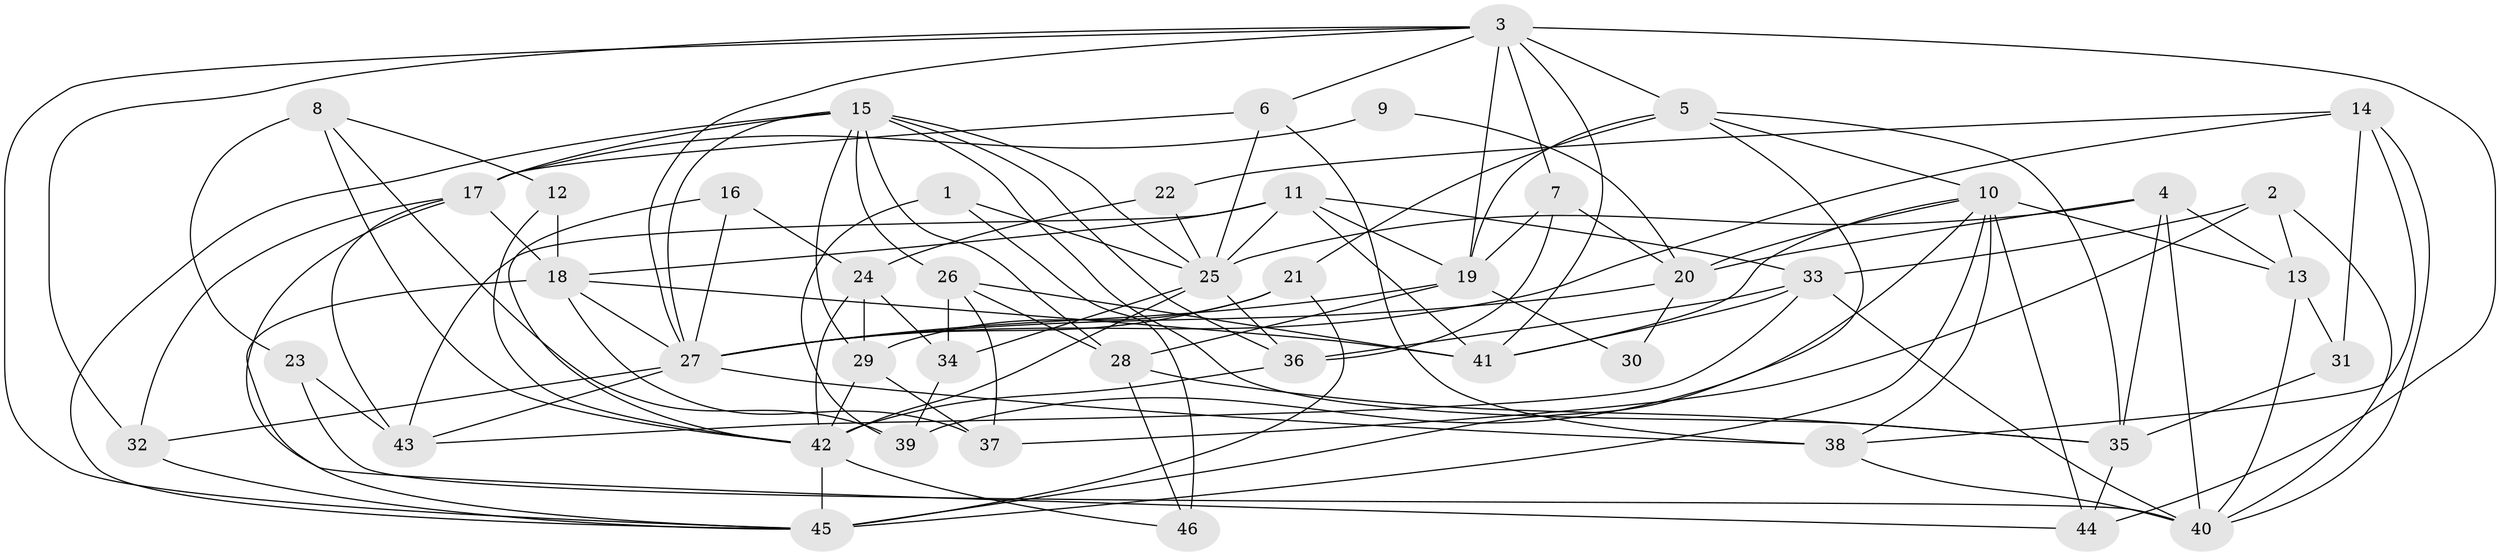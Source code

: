 // original degree distribution, {3: 0.27472527472527475, 2: 0.13186813186813187, 5: 0.16483516483516483, 4: 0.2857142857142857, 7: 0.06593406593406594, 6: 0.06593406593406594, 8: 0.01098901098901099}
// Generated by graph-tools (version 1.1) at 2025/37/03/04/25 23:37:03]
// undirected, 46 vertices, 121 edges
graph export_dot {
  node [color=gray90,style=filled];
  1;
  2;
  3;
  4;
  5;
  6;
  7;
  8;
  9;
  10;
  11;
  12;
  13;
  14;
  15;
  16;
  17;
  18;
  19;
  20;
  21;
  22;
  23;
  24;
  25;
  26;
  27;
  28;
  29;
  30;
  31;
  32;
  33;
  34;
  35;
  36;
  37;
  38;
  39;
  40;
  41;
  42;
  43;
  44;
  45;
  46;
  1 -- 25 [weight=2.0];
  1 -- 39 [weight=1.0];
  1 -- 46 [weight=1.0];
  2 -- 13 [weight=1.0];
  2 -- 33 [weight=1.0];
  2 -- 37 [weight=1.0];
  2 -- 40 [weight=1.0];
  3 -- 5 [weight=1.0];
  3 -- 6 [weight=1.0];
  3 -- 7 [weight=1.0];
  3 -- 19 [weight=1.0];
  3 -- 27 [weight=1.0];
  3 -- 32 [weight=1.0];
  3 -- 41 [weight=2.0];
  3 -- 44 [weight=1.0];
  3 -- 45 [weight=1.0];
  4 -- 13 [weight=1.0];
  4 -- 20 [weight=1.0];
  4 -- 25 [weight=1.0];
  4 -- 35 [weight=1.0];
  4 -- 40 [weight=1.0];
  5 -- 10 [weight=1.0];
  5 -- 19 [weight=1.0];
  5 -- 21 [weight=2.0];
  5 -- 35 [weight=1.0];
  5 -- 45 [weight=1.0];
  6 -- 17 [weight=1.0];
  6 -- 25 [weight=1.0];
  6 -- 38 [weight=1.0];
  7 -- 19 [weight=1.0];
  7 -- 20 [weight=1.0];
  7 -- 36 [weight=1.0];
  8 -- 12 [weight=1.0];
  8 -- 23 [weight=1.0];
  8 -- 39 [weight=1.0];
  8 -- 42 [weight=1.0];
  9 -- 17 [weight=1.0];
  9 -- 20 [weight=2.0];
  10 -- 13 [weight=1.0];
  10 -- 20 [weight=1.0];
  10 -- 38 [weight=3.0];
  10 -- 39 [weight=1.0];
  10 -- 41 [weight=1.0];
  10 -- 44 [weight=1.0];
  10 -- 45 [weight=1.0];
  11 -- 18 [weight=1.0];
  11 -- 19 [weight=1.0];
  11 -- 25 [weight=1.0];
  11 -- 33 [weight=1.0];
  11 -- 41 [weight=1.0];
  11 -- 43 [weight=1.0];
  12 -- 18 [weight=1.0];
  12 -- 42 [weight=1.0];
  13 -- 31 [weight=1.0];
  13 -- 40 [weight=1.0];
  14 -- 22 [weight=1.0];
  14 -- 27 [weight=1.0];
  14 -- 31 [weight=1.0];
  14 -- 38 [weight=1.0];
  14 -- 40 [weight=1.0];
  15 -- 17 [weight=1.0];
  15 -- 25 [weight=2.0];
  15 -- 26 [weight=1.0];
  15 -- 27 [weight=1.0];
  15 -- 28 [weight=1.0];
  15 -- 29 [weight=1.0];
  15 -- 35 [weight=1.0];
  15 -- 36 [weight=1.0];
  15 -- 45 [weight=1.0];
  16 -- 24 [weight=1.0];
  16 -- 27 [weight=1.0];
  16 -- 42 [weight=1.0];
  17 -- 18 [weight=1.0];
  17 -- 32 [weight=1.0];
  17 -- 43 [weight=1.0];
  17 -- 44 [weight=1.0];
  18 -- 27 [weight=1.0];
  18 -- 37 [weight=1.0];
  18 -- 41 [weight=2.0];
  18 -- 45 [weight=1.0];
  19 -- 27 [weight=1.0];
  19 -- 28 [weight=1.0];
  19 -- 30 [weight=1.0];
  20 -- 27 [weight=1.0];
  20 -- 30 [weight=1.0];
  21 -- 27 [weight=1.0];
  21 -- 29 [weight=1.0];
  21 -- 45 [weight=1.0];
  22 -- 24 [weight=2.0];
  22 -- 25 [weight=1.0];
  23 -- 40 [weight=2.0];
  23 -- 43 [weight=1.0];
  24 -- 29 [weight=1.0];
  24 -- 34 [weight=1.0];
  24 -- 42 [weight=1.0];
  25 -- 34 [weight=1.0];
  25 -- 36 [weight=1.0];
  25 -- 42 [weight=1.0];
  26 -- 28 [weight=1.0];
  26 -- 34 [weight=1.0];
  26 -- 37 [weight=1.0];
  26 -- 41 [weight=1.0];
  27 -- 32 [weight=1.0];
  27 -- 38 [weight=1.0];
  27 -- 43 [weight=1.0];
  28 -- 35 [weight=1.0];
  28 -- 46 [weight=1.0];
  29 -- 37 [weight=2.0];
  29 -- 42 [weight=2.0];
  31 -- 35 [weight=1.0];
  32 -- 45 [weight=1.0];
  33 -- 36 [weight=1.0];
  33 -- 40 [weight=1.0];
  33 -- 41 [weight=1.0];
  33 -- 43 [weight=1.0];
  34 -- 39 [weight=1.0];
  35 -- 44 [weight=1.0];
  36 -- 42 [weight=1.0];
  38 -- 40 [weight=1.0];
  42 -- 45 [weight=2.0];
  42 -- 46 [weight=2.0];
}
